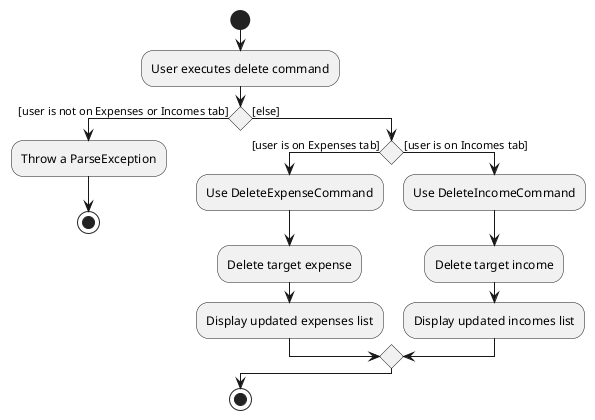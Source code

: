 @startuml
start
:User executes delete command;

if () then ([user is not on Expenses or Incomes tab])
    :Throw a ParseException;
    stop
else ([else])
    if () then ([user is on Expenses tab])
        :Use DeleteExpenseCommand;
        :Delete target expense;
        :Display updated expenses list;
    else ([user is on Incomes tab])
        :Use DeleteIncomeCommand;
        :Delete target income;
        :Display updated incomes list;
    endif
endif

stop
@enduml
